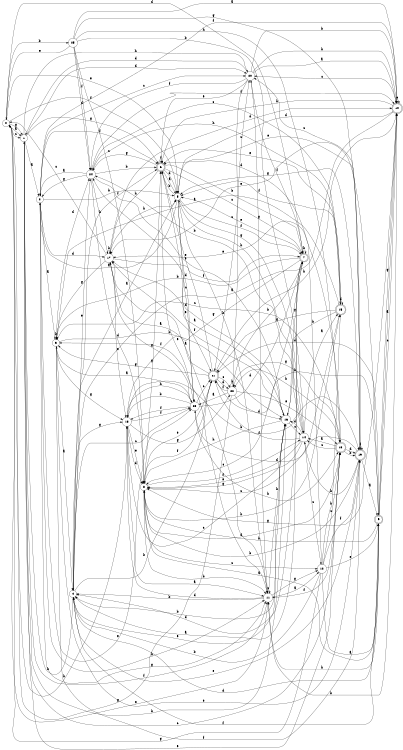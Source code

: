 digraph n21_7 {
__start0 [label="" shape="none"];

rankdir=LR;
size="8,5";

s0 [style="filled", color="black", fillcolor="white" shape="circle", label="0"];
s1 [style="filled", color="black", fillcolor="white" shape="circle", label="1"];
s2 [style="filled", color="black", fillcolor="white" shape="circle", label="2"];
s3 [style="filled", color="black", fillcolor="white" shape="circle", label="3"];
s4 [style="filled", color="black", fillcolor="white" shape="circle", label="4"];
s5 [style="filled", color="black", fillcolor="white" shape="circle", label="5"];
s6 [style="rounded,filled", color="black", fillcolor="white" shape="doublecircle", label="6"];
s7 [style="rounded,filled", color="black", fillcolor="white" shape="doublecircle", label="7"];
s8 [style="filled", color="black", fillcolor="white" shape="circle", label="8"];
s9 [style="rounded,filled", color="black", fillcolor="white" shape="doublecircle", label="9"];
s10 [style="rounded,filled", color="black", fillcolor="white" shape="doublecircle", label="10"];
s11 [style="filled", color="black", fillcolor="white" shape="circle", label="11"];
s12 [style="filled", color="black", fillcolor="white" shape="circle", label="12"];
s13 [style="rounded,filled", color="black", fillcolor="white" shape="doublecircle", label="13"];
s14 [style="filled", color="black", fillcolor="white" shape="circle", label="14"];
s15 [style="rounded,filled", color="black", fillcolor="white" shape="doublecircle", label="15"];
s16 [style="filled", color="black", fillcolor="white" shape="circle", label="16"];
s17 [style="filled", color="black", fillcolor="white" shape="circle", label="17"];
s18 [style="filled", color="black", fillcolor="white" shape="circle", label="18"];
s19 [style="rounded,filled", color="black", fillcolor="white" shape="doublecircle", label="19"];
s20 [style="filled", color="black", fillcolor="white" shape="circle", label="20"];
s21 [style="rounded,filled", color="black", fillcolor="white" shape="doublecircle", label="21"];
s22 [style="filled", color="black", fillcolor="white" shape="circle", label="22"];
s23 [style="filled", color="black", fillcolor="white" shape="circle", label="23"];
s24 [style="filled", color="black", fillcolor="white" shape="circle", label="24"];
s25 [style="filled", color="black", fillcolor="white" shape="circle", label="25"];
s0 -> s1 [label="a"];
s0 -> s25 [label="b"];
s0 -> s1 [label="c"];
s0 -> s7 [label="d"];
s0 -> s5 [label="e"];
s0 -> s5 [label="f"];
s0 -> s1 [label="g"];
s0 -> s18 [label="h"];
s1 -> s2 [label="a"];
s1 -> s16 [label="b"];
s1 -> s13 [label="c"];
s1 -> s20 [label="d"];
s1 -> s13 [label="e"];
s1 -> s11 [label="f"];
s1 -> s6 [label="g"];
s1 -> s20 [label="h"];
s2 -> s3 [label="a"];
s2 -> s5 [label="b"];
s2 -> s20 [label="c"];
s2 -> s17 [label="d"];
s2 -> s23 [label="e"];
s2 -> s6 [label="f"];
s2 -> s11 [label="g"];
s2 -> s11 [label="h"];
s3 -> s4 [label="a"];
s3 -> s3 [label="b"];
s3 -> s13 [label="c"];
s3 -> s24 [label="d"];
s3 -> s19 [label="e"];
s3 -> s19 [label="f"];
s3 -> s18 [label="g"];
s3 -> s16 [label="h"];
s4 -> s5 [label="a"];
s4 -> s21 [label="b"];
s4 -> s23 [label="c"];
s4 -> s9 [label="d"];
s4 -> s24 [label="e"];
s4 -> s6 [label="f"];
s4 -> s18 [label="g"];
s4 -> s1 [label="h"];
s5 -> s2 [label="a"];
s5 -> s6 [label="b"];
s5 -> s23 [label="c"];
s5 -> s23 [label="d"];
s5 -> s19 [label="e"];
s5 -> s7 [label="f"];
s5 -> s14 [label="g"];
s5 -> s11 [label="h"];
s6 -> s5 [label="a"];
s6 -> s7 [label="b"];
s6 -> s7 [label="c"];
s6 -> s5 [label="d"];
s6 -> s21 [label="e"];
s6 -> s6 [label="f"];
s6 -> s24 [label="g"];
s6 -> s17 [label="h"];
s7 -> s4 [label="a"];
s7 -> s3 [label="b"];
s7 -> s8 [label="c"];
s7 -> s4 [label="d"];
s7 -> s5 [label="e"];
s7 -> s20 [label="f"];
s7 -> s18 [label="g"];
s7 -> s7 [label="h"];
s8 -> s9 [label="a"];
s8 -> s11 [label="b"];
s8 -> s12 [label="c"];
s8 -> s13 [label="d"];
s8 -> s21 [label="e"];
s8 -> s14 [label="f"];
s8 -> s6 [label="g"];
s8 -> s15 [label="h"];
s9 -> s10 [label="a"];
s9 -> s8 [label="b"];
s9 -> s10 [label="c"];
s9 -> s21 [label="d"];
s9 -> s17 [label="e"];
s9 -> s4 [label="f"];
s9 -> s10 [label="g"];
s9 -> s11 [label="h"];
s10 -> s4 [label="a"];
s10 -> s11 [label="b"];
s10 -> s20 [label="c"];
s10 -> s5 [label="d"];
s10 -> s10 [label="e"];
s10 -> s2 [label="f"];
s10 -> s8 [label="g"];
s10 -> s6 [label="h"];
s11 -> s12 [label="a"];
s11 -> s4 [label="b"];
s11 -> s11 [label="c"];
s11 -> s18 [label="d"];
s11 -> s0 [label="e"];
s11 -> s3 [label="f"];
s11 -> s12 [label="g"];
s11 -> s16 [label="h"];
s12 -> s9 [label="a"];
s12 -> s4 [label="b"];
s12 -> s13 [label="c"];
s12 -> s6 [label="d"];
s12 -> s9 [label="e"];
s12 -> s19 [label="f"];
s12 -> s0 [label="g"];
s12 -> s15 [label="h"];
s13 -> s14 [label="a"];
s13 -> s19 [label="b"];
s13 -> s14 [label="c"];
s13 -> s19 [label="d"];
s13 -> s17 [label="e"];
s13 -> s11 [label="f"];
s13 -> s22 [label="g"];
s13 -> s22 [label="h"];
s14 -> s15 [label="a"];
s14 -> s24 [label="b"];
s14 -> s12 [label="c"];
s14 -> s16 [label="d"];
s14 -> s8 [label="e"];
s14 -> s21 [label="f"];
s14 -> s8 [label="g"];
s14 -> s5 [label="h"];
s15 -> s3 [label="a"];
s15 -> s16 [label="b"];
s15 -> s8 [label="c"];
s15 -> s15 [label="d"];
s15 -> s6 [label="e"];
s15 -> s5 [label="f"];
s15 -> s21 [label="g"];
s15 -> s24 [label="h"];
s16 -> s17 [label="a"];
s16 -> s4 [label="b"];
s16 -> s14 [label="c"];
s16 -> s24 [label="d"];
s16 -> s4 [label="e"];
s16 -> s17 [label="f"];
s16 -> s7 [label="g"];
s16 -> s8 [label="h"];
s17 -> s11 [label="a"];
s17 -> s17 [label="b"];
s17 -> s0 [label="c"];
s17 -> s10 [label="d"];
s17 -> s18 [label="e"];
s17 -> s7 [label="f"];
s17 -> s3 [label="g"];
s17 -> s5 [label="h"];
s18 -> s11 [label="a"];
s18 -> s19 [label="b"];
s18 -> s16 [label="c"];
s18 -> s8 [label="d"];
s18 -> s8 [label="e"];
s18 -> s23 [label="f"];
s18 -> s22 [label="g"];
s18 -> s23 [label="h"];
s19 -> s9 [label="a"];
s19 -> s8 [label="b"];
s19 -> s20 [label="c"];
s19 -> s23 [label="d"];
s19 -> s4 [label="e"];
s19 -> s19 [label="f"];
s19 -> s5 [label="g"];
s19 -> s14 [label="h"];
s20 -> s10 [label="a"];
s20 -> s10 [label="b"];
s20 -> s21 [label="c"];
s20 -> s1 [label="d"];
s20 -> s6 [label="e"];
s20 -> s24 [label="f"];
s20 -> s11 [label="g"];
s20 -> s10 [label="h"];
s21 -> s17 [label="a"];
s21 -> s9 [label="b"];
s21 -> s22 [label="c"];
s21 -> s22 [label="d"];
s21 -> s6 [label="e"];
s21 -> s8 [label="f"];
s21 -> s3 [label="g"];
s21 -> s10 [label="h"];
s22 -> s23 [label="a"];
s22 -> s7 [label="b"];
s22 -> s20 [label="c"];
s22 -> s16 [label="d"];
s22 -> s13 [label="e"];
s22 -> s21 [label="f"];
s22 -> s0 [label="g"];
s22 -> s22 [label="h"];
s23 -> s3 [label="a"];
s23 -> s18 [label="b"];
s23 -> s21 [label="c"];
s23 -> s7 [label="d"];
s23 -> s6 [label="e"];
s23 -> s18 [label="f"];
s23 -> s17 [label="g"];
s23 -> s13 [label="h"];
s24 -> s2 [label="a"];
s24 -> s6 [label="b"];
s24 -> s15 [label="c"];
s24 -> s8 [label="d"];
s24 -> s16 [label="e"];
s24 -> s10 [label="f"];
s24 -> s2 [label="g"];
s24 -> s17 [label="h"];
s25 -> s10 [label="a"];
s25 -> s14 [label="b"];
s25 -> s8 [label="c"];
s25 -> s24 [label="d"];
s25 -> s0 [label="e"];
s25 -> s24 [label="f"];
s25 -> s19 [label="g"];
s25 -> s13 [label="h"];

}